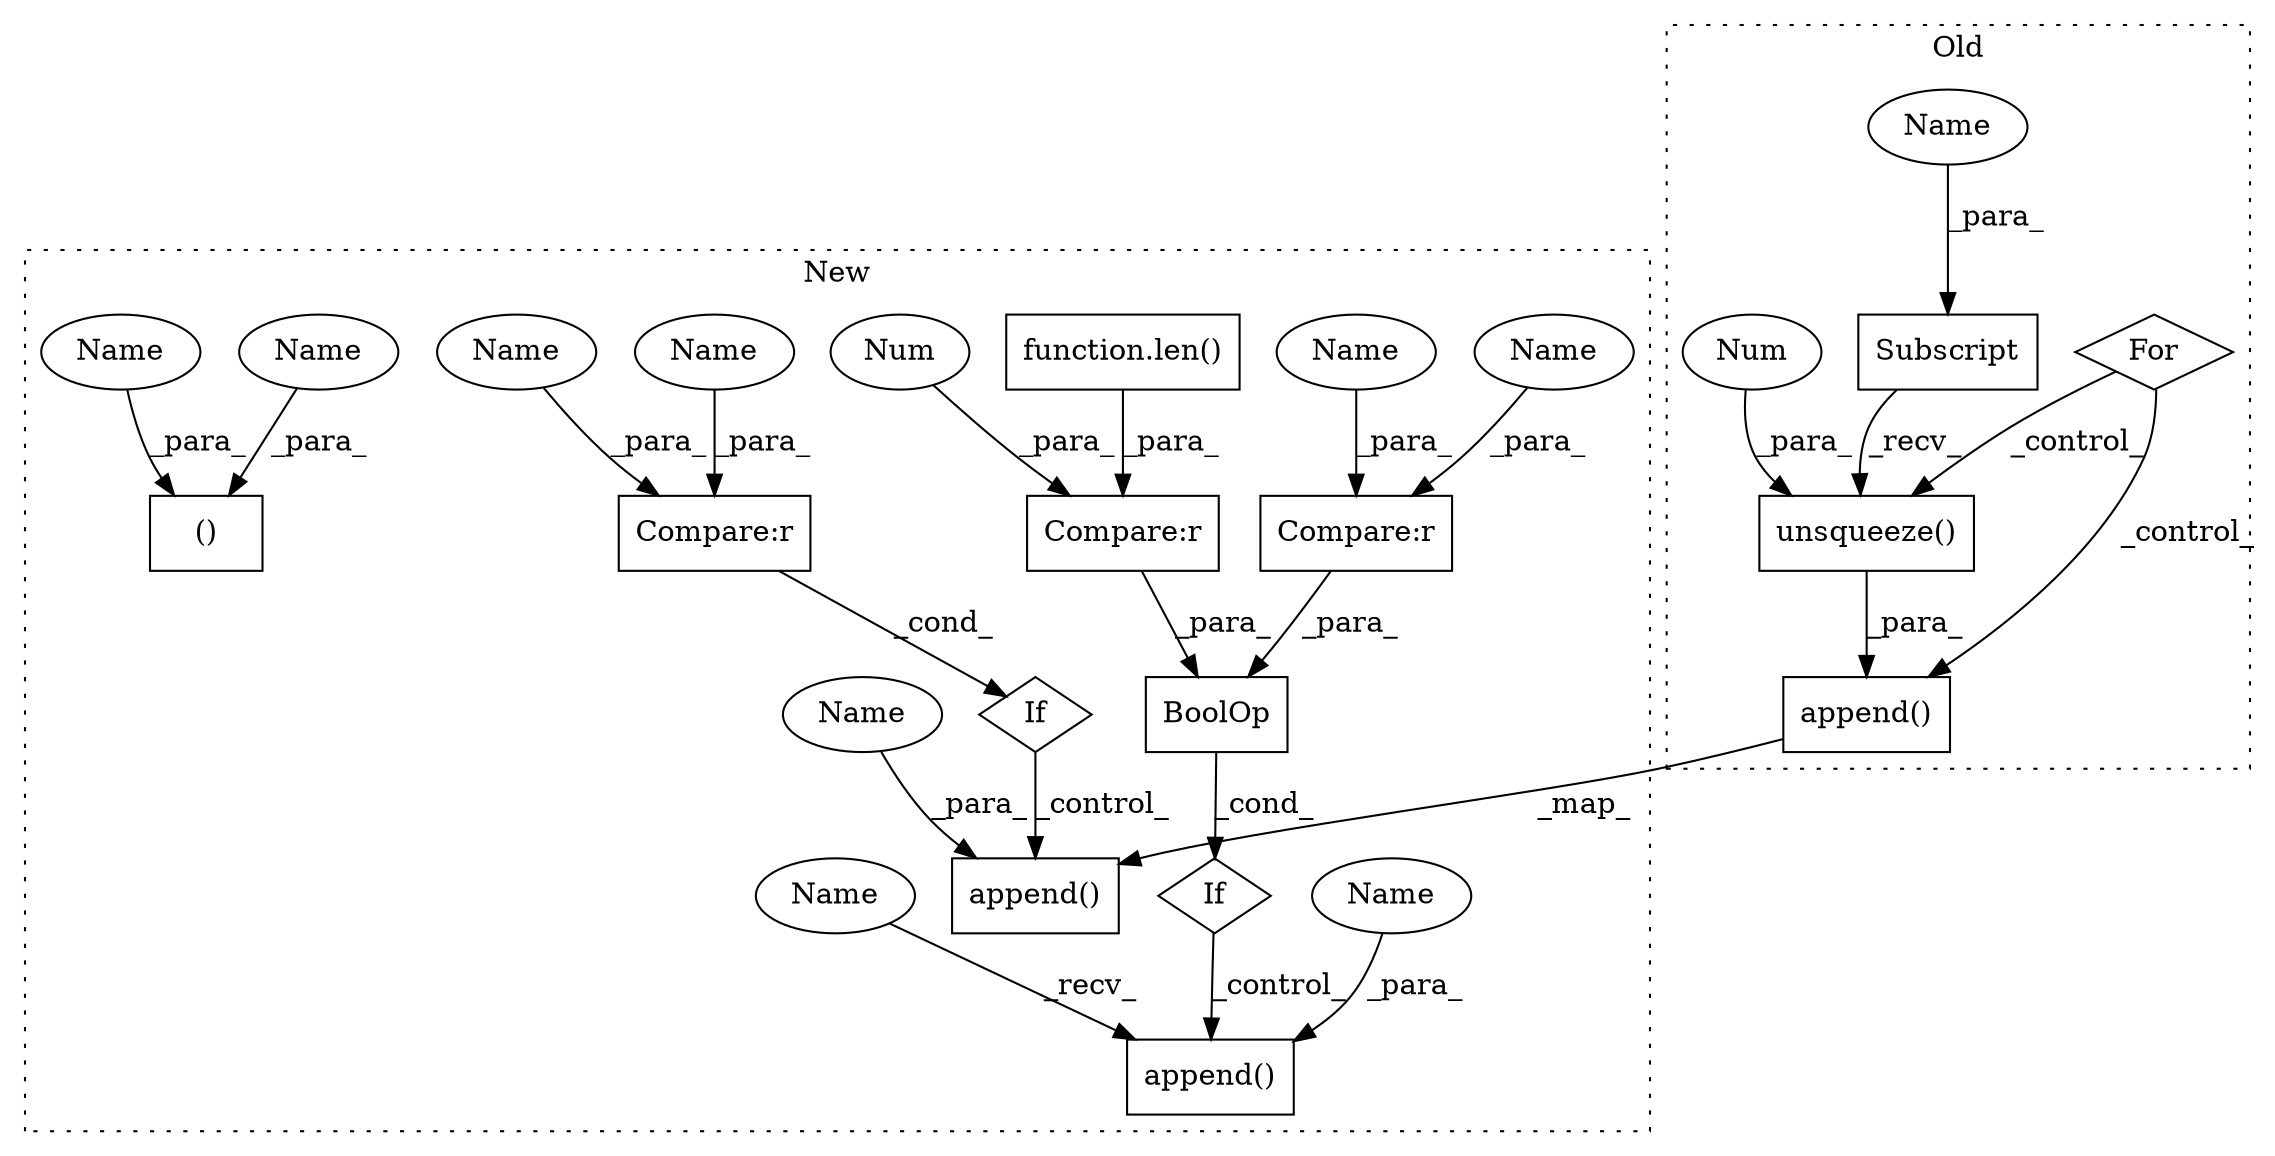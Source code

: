 digraph G {
subgraph cluster0 {
1 [label="unsqueeze()" a="75" s="1904,1934" l="29,1" shape="box"];
3 [label="Num" a="76" s="1933" l="1" shape="ellipse"];
7 [label="Subscript" a="63" s="1904,0" l="18,0" shape="box"];
10 [label="append()" a="75" s="1895,1935" l="9,1" shape="box"];
16 [label="For" a="107" s="1804,1833" l="4,62" shape="diamond"];
17 [label="Name" a="87" s="1916" l="5" shape="ellipse"];
label = "Old";
style="dotted";
}
subgraph cluster1 {
2 [label="function.len()" a="75" s="1347,1372" l="4,1" shape="box"];
4 [label="Compare:r" a="40" s="1347" l="31" shape="box"];
5 [label="If" a="96" s="1312" l="3" shape="diamond"];
6 [label="Num" a="76" s="1377" l="1" shape="ellipse"];
8 [label="append()" a="75" s="1392,1416" l="9,1" shape="box"];
9 [label="append()" a="75" s="1277,1302" l="9,1" shape="box"];
11 [label="If" a="96" s="1232" l="3" shape="diamond"];
12 [label="Compare:r" a="40" s="1315" l="27" shape="box"];
13 [label="Compare:r" a="40" s="1235" l="28" shape="box"];
14 [label="BoolOp" a="72" s="1315" l="63" shape="box"];
15 [label="()" a="54" s="1152" l="17" shape="box"];
18 [label="Name" a="87" s="1338" l="4" shape="ellipse"];
19 [label="Name" a="87" s="1259" l="4" shape="ellipse"];
20 [label="Name" a="87" s="1401" l="15" shape="ellipse"];
21 [label="Name" a="87" s="1315" l="15" shape="ellipse"];
22 [label="Name" a="87" s="1154" l="15" shape="ellipse"];
23 [label="Name" a="87" s="1286" l="16" shape="ellipse"];
24 [label="Name" a="87" s="1136" l="16" shape="ellipse"];
25 [label="Name" a="87" s="1235" l="16" shape="ellipse"];
26 [label="Name" a="87" s="1392" l="1" shape="ellipse"];
label = "New";
style="dotted";
}
1 -> 10 [label="_para_"];
2 -> 4 [label="_para_"];
3 -> 1 [label="_para_"];
4 -> 14 [label="_para_"];
5 -> 8 [label="_control_"];
6 -> 4 [label="_para_"];
7 -> 1 [label="_recv_"];
10 -> 9 [label="_map_"];
11 -> 9 [label="_control_"];
12 -> 14 [label="_para_"];
13 -> 11 [label="_cond_"];
14 -> 5 [label="_cond_"];
16 -> 10 [label="_control_"];
16 -> 1 [label="_control_"];
17 -> 7 [label="_para_"];
18 -> 12 [label="_para_"];
19 -> 13 [label="_para_"];
20 -> 8 [label="_para_"];
21 -> 12 [label="_para_"];
22 -> 15 [label="_para_"];
23 -> 9 [label="_para_"];
24 -> 15 [label="_para_"];
25 -> 13 [label="_para_"];
26 -> 8 [label="_recv_"];
}